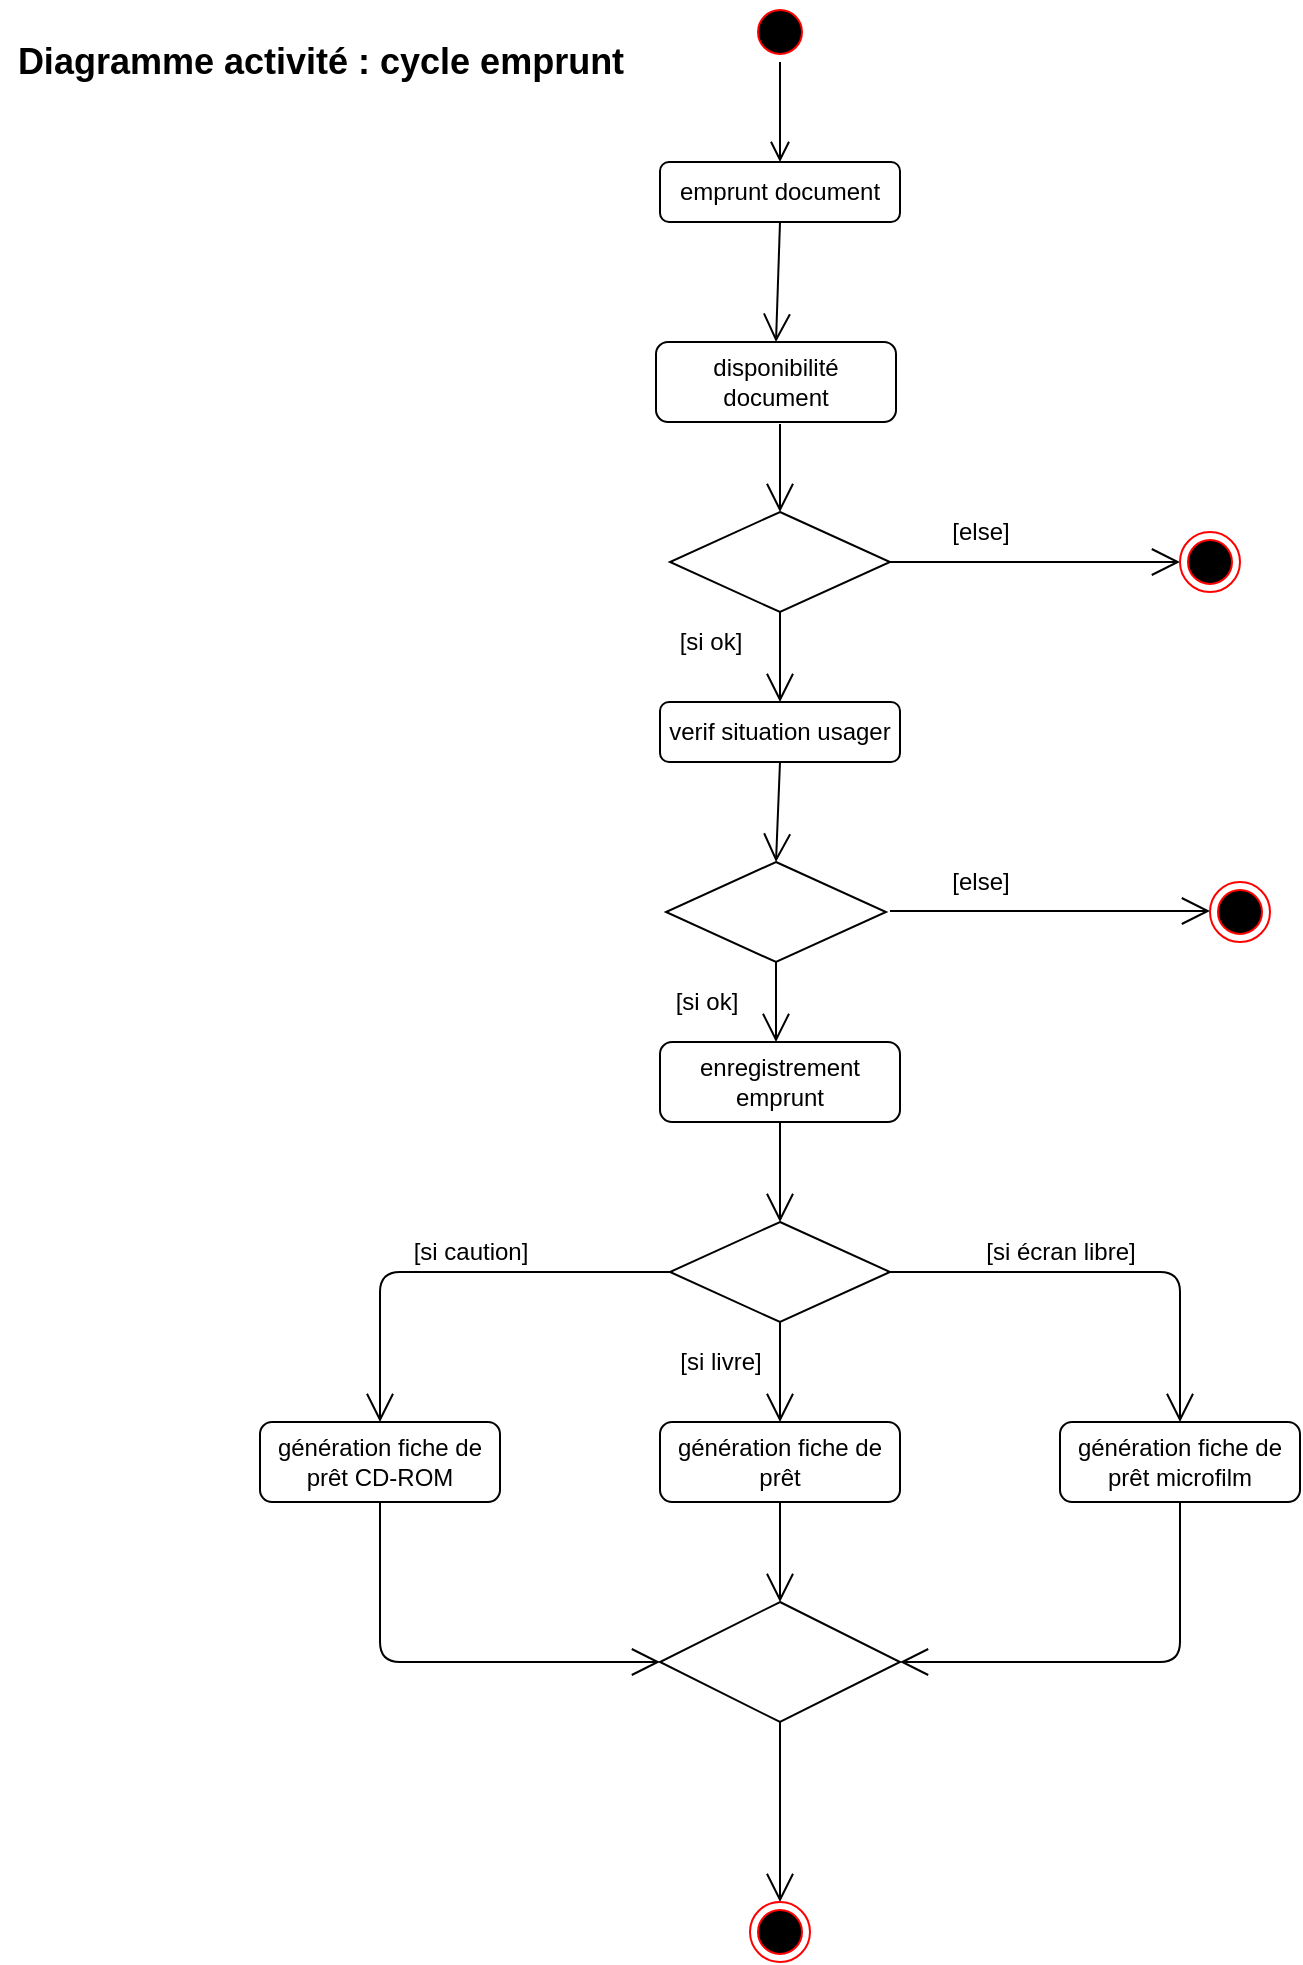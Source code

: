 <mxfile pages="1" version="11.2.2" type="device"><diagram id="q4lAye0Hd-mRY91qbkWp" name="Page-1"><mxGraphModel dx="1422" dy="764" grid="1" gridSize="10" guides="1" tooltips="1" connect="1" arrows="1" fold="1" page="1" pageScale="1" pageWidth="827" pageHeight="1169" math="0" shadow="0"><root><mxCell id="0"/><mxCell id="1" parent="0"/><mxCell id="NL0yQLGKQ-afrZYQwgNM-2" value="" style="ellipse;html=1;shape=startState;fillColor=#000000;strokeColor=#ff0000;" parent="1" vertex="1"><mxGeometry x="405" y="10" width="30" height="30" as="geometry"/></mxCell><mxCell id="NL0yQLGKQ-afrZYQwgNM-3" value="" style="edgeStyle=orthogonalEdgeStyle;html=1;verticalAlign=bottom;endArrow=open;endSize=8;strokeColor=#000000;entryX=0.5;entryY=0;entryDx=0;entryDy=0;" parent="1" source="NL0yQLGKQ-afrZYQwgNM-2" target="NL0yQLGKQ-afrZYQwgNM-4" edge="1"><mxGeometry relative="1" as="geometry"><mxPoint x="413" y="90" as="targetPoint"/></mxGeometry></mxCell><mxCell id="NL0yQLGKQ-afrZYQwgNM-4" value="emprunt document" style="rounded=1;whiteSpace=wrap;html=1;" parent="1" vertex="1"><mxGeometry x="360" y="90" width="120" height="30" as="geometry"/></mxCell><mxCell id="NL0yQLGKQ-afrZYQwgNM-9" value="" style="rhombus;whiteSpace=wrap;html=1;" parent="1" vertex="1"><mxGeometry x="365" y="265" width="110" height="50" as="geometry"/></mxCell><mxCell id="NL0yQLGKQ-afrZYQwgNM-12" value="&lt;font style=&quot;vertical-align: inherit&quot;&gt;&lt;font style=&quot;vertical-align: inherit&quot;&gt;&lt;font style=&quot;vertical-align: inherit&quot;&gt;&lt;font style=&quot;vertical-align: inherit&quot;&gt;[si ok]&lt;/font&gt;&lt;/font&gt;&lt;/font&gt;&lt;/font&gt;" style="text;html=1;resizable=0;autosize=1;align=center;verticalAlign=middle;points=[];fillColor=none;strokeColor=none;rounded=0;" parent="1" vertex="1"><mxGeometry x="360" y="320" width="50" height="20" as="geometry"/></mxCell><mxCell id="NL0yQLGKQ-afrZYQwgNM-13" value="" style="endArrow=open;endFill=1;endSize=12;html=1;exitX=1;exitY=0.5;exitDx=0;exitDy=0;entryX=0;entryY=0.5;entryDx=0;entryDy=0;" parent="1" source="NL0yQLGKQ-afrZYQwgNM-9" target="NL0yQLGKQ-afrZYQwgNM-15" edge="1"><mxGeometry width="160" relative="1" as="geometry"><mxPoint x="470" y="175" as="sourcePoint"/><mxPoint x="600" y="265" as="targetPoint"/><Array as="points"/></mxGeometry></mxCell><mxCell id="NL0yQLGKQ-afrZYQwgNM-14" value="&lt;font style=&quot;vertical-align: inherit&quot;&gt;&lt;font style=&quot;vertical-align: inherit&quot;&gt;[else]&lt;br&gt;&lt;/font&gt;&lt;/font&gt;" style="text;html=1;resizable=0;autosize=1;align=center;verticalAlign=middle;points=[];fillColor=none;strokeColor=none;rounded=0;" parent="1" vertex="1"><mxGeometry x="500" y="265" width="40" height="20" as="geometry"/></mxCell><mxCell id="NL0yQLGKQ-afrZYQwgNM-15" value="" style="ellipse;html=1;shape=endState;fillColor=#000000;strokeColor=#ff0000;" parent="1" vertex="1"><mxGeometry x="620" y="275" width="30" height="30" as="geometry"/></mxCell><mxCell id="NL0yQLGKQ-afrZYQwgNM-16" value="verif situation usager" style="rounded=1;whiteSpace=wrap;html=1;" parent="1" vertex="1"><mxGeometry x="360" y="360" width="120" height="30" as="geometry"/></mxCell><mxCell id="NL0yQLGKQ-afrZYQwgNM-21" value="" style="rhombus;whiteSpace=wrap;html=1;strokeColor=#000000;" parent="1" vertex="1"><mxGeometry x="363" y="440" width="110" height="50" as="geometry"/></mxCell><mxCell id="NL0yQLGKQ-afrZYQwgNM-33" value="disponibilité document" style="rounded=1;whiteSpace=wrap;html=1;strokeColor=#000000;" parent="1" vertex="1"><mxGeometry x="358" y="180" width="120" height="40" as="geometry"/></mxCell><mxCell id="NL0yQLGKQ-afrZYQwgNM-35" value="" style="endArrow=open;endFill=1;endSize=12;html=1;strokeColor=#000000;entryX=0.5;entryY=0;entryDx=0;entryDy=0;" parent="1" target="NL0yQLGKQ-afrZYQwgNM-9" edge="1"><mxGeometry width="160" relative="1" as="geometry"><mxPoint x="420" y="221" as="sourcePoint"/><mxPoint x="508" y="264.5" as="targetPoint"/></mxGeometry></mxCell><mxCell id="NL0yQLGKQ-afrZYQwgNM-36" value="" style="endArrow=open;endFill=1;endSize=12;html=1;strokeColor=#000000;exitX=0.5;exitY=1;exitDx=0;exitDy=0;entryX=0.5;entryY=0;entryDx=0;entryDy=0;" parent="1" source="NL0yQLGKQ-afrZYQwgNM-4" target="NL0yQLGKQ-afrZYQwgNM-33" edge="1"><mxGeometry width="160" relative="1" as="geometry"><mxPoint x="365" y="149.5" as="sourcePoint"/><mxPoint x="475" y="149.5" as="targetPoint"/></mxGeometry></mxCell><mxCell id="NL0yQLGKQ-afrZYQwgNM-37" value="" style="endArrow=open;endFill=1;endSize=12;html=1;strokeColor=#000000;exitX=0.5;exitY=1;exitDx=0;exitDy=0;" parent="1" source="NL0yQLGKQ-afrZYQwgNM-9" edge="1"><mxGeometry width="160" relative="1" as="geometry"><mxPoint x="390" y="360" as="sourcePoint"/><mxPoint x="420" y="360" as="targetPoint"/></mxGeometry></mxCell><mxCell id="NL0yQLGKQ-afrZYQwgNM-38" value="" style="endArrow=open;endFill=1;endSize=12;html=1;strokeColor=#000000;exitX=0.5;exitY=1;exitDx=0;exitDy=0;entryX=0.5;entryY=0;entryDx=0;entryDy=0;" parent="1" source="NL0yQLGKQ-afrZYQwgNM-16" target="NL0yQLGKQ-afrZYQwgNM-21" edge="1"><mxGeometry width="160" relative="1" as="geometry"><mxPoint x="420" y="420" as="sourcePoint"/><mxPoint x="430" y="440" as="targetPoint"/></mxGeometry></mxCell><mxCell id="NL0yQLGKQ-afrZYQwgNM-39" value="enregistrement emprunt" style="rounded=1;whiteSpace=wrap;html=1;strokeColor=#000000;" parent="1" vertex="1"><mxGeometry x="360" y="530" width="120" height="40" as="geometry"/></mxCell><mxCell id="NL0yQLGKQ-afrZYQwgNM-40" value="" style="endArrow=open;endFill=1;endSize=12;html=1;strokeColor=#000000;exitX=0.5;exitY=1;exitDx=0;exitDy=0;" parent="1" source="NL0yQLGKQ-afrZYQwgNM-21" edge="1"><mxGeometry width="160" relative="1" as="geometry"><mxPoint x="380" y="540" as="sourcePoint"/><mxPoint x="418" y="530" as="targetPoint"/></mxGeometry></mxCell><mxCell id="NL0yQLGKQ-afrZYQwgNM-41" value="" style="endArrow=open;endFill=1;endSize=12;html=1;strokeColor=#000000;" parent="1" edge="1"><mxGeometry width="160" relative="1" as="geometry"><mxPoint x="475" y="464.5" as="sourcePoint"/><mxPoint x="635" y="464.5" as="targetPoint"/></mxGeometry></mxCell><mxCell id="NL0yQLGKQ-afrZYQwgNM-42" value="" style="ellipse;html=1;shape=endState;fillColor=#000000;strokeColor=#ff0000;" parent="1" vertex="1"><mxGeometry x="635" y="450" width="30" height="30" as="geometry"/></mxCell><mxCell id="NL0yQLGKQ-afrZYQwgNM-43" value="" style="endArrow=open;endFill=1;endSize=12;html=1;strokeColor=#000000;exitX=0.5;exitY=1;exitDx=0;exitDy=0;" parent="1" source="NL0yQLGKQ-afrZYQwgNM-39" edge="1"><mxGeometry width="160" relative="1" as="geometry"><mxPoint x="360" y="590" as="sourcePoint"/><mxPoint x="420" y="620" as="targetPoint"/></mxGeometry></mxCell><mxCell id="NL0yQLGKQ-afrZYQwgNM-44" value="" style="rhombus;whiteSpace=wrap;html=1;" parent="1" vertex="1"><mxGeometry x="365" y="620" width="110" height="50" as="geometry"/></mxCell><mxCell id="NL0yQLGKQ-afrZYQwgNM-45" value="[si ok]" style="text;html=1;resizable=0;autosize=1;align=center;verticalAlign=middle;points=[];fillColor=none;strokeColor=none;rounded=0;" parent="1" vertex="1"><mxGeometry x="358" y="500" width="50" height="20" as="geometry"/></mxCell><mxCell id="NL0yQLGKQ-afrZYQwgNM-46" value="[else]&lt;br&gt;" style="text;html=1;resizable=0;autosize=1;align=center;verticalAlign=middle;points=[];fillColor=none;strokeColor=none;rounded=0;" parent="1" vertex="1"><mxGeometry x="500" y="440" width="40" height="20" as="geometry"/></mxCell><mxCell id="3S32seyQecIkKZ8WYg1t-1" value="" style="endArrow=open;endFill=1;endSize=12;html=1;exitX=0.5;exitY=1;exitDx=0;exitDy=0;" parent="1" source="NL0yQLGKQ-afrZYQwgNM-44" edge="1"><mxGeometry width="160" relative="1" as="geometry"><mxPoint x="355" y="720" as="sourcePoint"/><mxPoint x="420" y="720" as="targetPoint"/></mxGeometry></mxCell><mxCell id="3S32seyQecIkKZ8WYg1t-2" value="[si livre]" style="text;html=1;resizable=0;autosize=1;align=center;verticalAlign=middle;points=[];fillColor=none;strokeColor=none;rounded=0;" parent="1" vertex="1"><mxGeometry x="360" y="680" width="60" height="20" as="geometry"/></mxCell><mxCell id="3S32seyQecIkKZ8WYg1t-3" value="génération fiche de prêt" style="rounded=1;whiteSpace=wrap;html=1;" parent="1" vertex="1"><mxGeometry x="360" y="720" width="120" height="40" as="geometry"/></mxCell><mxCell id="3S32seyQecIkKZ8WYg1t-4" value="" style="endArrow=open;endFill=1;endSize=12;html=1;exitX=0;exitY=0.5;exitDx=0;exitDy=0;entryX=0.5;entryY=0;entryDx=0;entryDy=0;" parent="1" source="NL0yQLGKQ-afrZYQwgNM-44" edge="1" target="Ej7g_MA13Aj7RFRaulVu-2"><mxGeometry width="160" relative="1" as="geometry"><mxPoint x="90" y="710" as="sourcePoint"/><mxPoint x="140" y="645" as="targetPoint"/><Array as="points"><mxPoint x="220" y="645"/></Array></mxGeometry></mxCell><mxCell id="3S32seyQecIkKZ8WYg1t-5" value="" style="endArrow=open;endFill=1;endSize=12;html=1;exitX=1;exitY=0.5;exitDx=0;exitDy=0;entryX=0.5;entryY=0;entryDx=0;entryDy=0;" parent="1" source="NL0yQLGKQ-afrZYQwgNM-44" target="Ej7g_MA13Aj7RFRaulVu-4" edge="1"><mxGeometry width="160" relative="1" as="geometry"><mxPoint x="520" y="644.5" as="sourcePoint"/><mxPoint x="700" y="645" as="targetPoint"/><Array as="points"><mxPoint x="620" y="645"/></Array></mxGeometry></mxCell><mxCell id="3S32seyQecIkKZ8WYg1t-7" value="[si caution]" style="text;html=1;resizable=0;autosize=1;align=center;verticalAlign=middle;points=[];fillColor=none;strokeColor=none;rounded=0;" parent="1" vertex="1"><mxGeometry x="230" y="625" width="70" height="20" as="geometry"/></mxCell><mxCell id="3S32seyQecIkKZ8WYg1t-9" value="[si écran libre]" style="text;html=1;resizable=0;autosize=1;align=center;verticalAlign=middle;points=[];fillColor=none;strokeColor=none;rounded=0;" parent="1" vertex="1"><mxGeometry x="515" y="625" width="90" height="20" as="geometry"/></mxCell><mxCell id="3S32seyQecIkKZ8WYg1t-10" value="" style="endArrow=open;endFill=1;endSize=12;html=1;exitX=0.5;exitY=1;exitDx=0;exitDy=0;entryX=0.5;entryY=0;entryDx=0;entryDy=0;" parent="1" source="Ej7g_MA13Aj7RFRaulVu-5" edge="1" target="3S32seyQecIkKZ8WYg1t-11"><mxGeometry width="160" relative="1" as="geometry"><mxPoint x="420" y="890" as="sourcePoint"/><mxPoint x="420" y="950" as="targetPoint"/><Array as="points"/></mxGeometry></mxCell><mxCell id="3S32seyQecIkKZ8WYg1t-11" value="" style="ellipse;html=1;shape=endState;fillColor=#000000;strokeColor=#ff0000;" parent="1" vertex="1"><mxGeometry x="405" y="960" width="30" height="30" as="geometry"/></mxCell><mxCell id="3S32seyQecIkKZ8WYg1t-12" value="&lt;h3&gt;&lt;font style=&quot;font-size: 18px&quot;&gt;Diagramme activité : cycle emprunt&lt;/font&gt;&lt;/h3&gt;" style="text;html=1;resizable=0;autosize=1;align=center;verticalAlign=middle;points=[];fillColor=none;strokeColor=none;rounded=0;" parent="1" vertex="1"><mxGeometry x="30" y="15" width="320" height="50" as="geometry"/></mxCell><mxCell id="Ej7g_MA13Aj7RFRaulVu-2" value="génération fiche de prêt CD-ROM" style="rounded=1;whiteSpace=wrap;html=1;" vertex="1" parent="1"><mxGeometry x="160" y="720" width="120" height="40" as="geometry"/></mxCell><mxCell id="Ej7g_MA13Aj7RFRaulVu-4" value="génération fiche de prêt microfilm" style="rounded=1;whiteSpace=wrap;html=1;" vertex="1" parent="1"><mxGeometry x="560" y="720" width="120" height="40" as="geometry"/></mxCell><mxCell id="Ej7g_MA13Aj7RFRaulVu-5" value="" style="rhombus;whiteSpace=wrap;html=1;" vertex="1" parent="1"><mxGeometry x="360" y="810" width="120" height="60" as="geometry"/></mxCell><mxCell id="Ej7g_MA13Aj7RFRaulVu-6" value="" style="endArrow=open;endFill=1;endSize=12;html=1;exitX=0.5;exitY=1;exitDx=0;exitDy=0;entryX=0.5;entryY=0;entryDx=0;entryDy=0;" edge="1" parent="1" source="3S32seyQecIkKZ8WYg1t-3" target="Ej7g_MA13Aj7RFRaulVu-5"><mxGeometry width="160" relative="1" as="geometry"><mxPoint x="420" y="784.5" as="sourcePoint"/><mxPoint x="500" y="784.5" as="targetPoint"/></mxGeometry></mxCell><mxCell id="Ej7g_MA13Aj7RFRaulVu-7" value="" style="endArrow=open;endFill=1;endSize=12;html=1;exitX=0.5;exitY=1;exitDx=0;exitDy=0;entryX=0;entryY=0.5;entryDx=0;entryDy=0;" edge="1" parent="1" source="Ej7g_MA13Aj7RFRaulVu-2" target="Ej7g_MA13Aj7RFRaulVu-5"><mxGeometry width="160" relative="1" as="geometry"><mxPoint x="145" y="840" as="sourcePoint"/><mxPoint x="295" y="839.5" as="targetPoint"/><Array as="points"><mxPoint x="220" y="840"/></Array></mxGeometry></mxCell><mxCell id="Ej7g_MA13Aj7RFRaulVu-8" value="" style="endArrow=open;endFill=1;endSize=12;html=1;exitX=0.5;exitY=1;exitDx=0;exitDy=0;entryX=1;entryY=0.5;entryDx=0;entryDy=0;" edge="1" parent="1" source="Ej7g_MA13Aj7RFRaulVu-4" target="Ej7g_MA13Aj7RFRaulVu-5"><mxGeometry width="160" relative="1" as="geometry"><mxPoint x="540" y="839.5" as="sourcePoint"/><mxPoint x="700" y="839.5" as="targetPoint"/><Array as="points"><mxPoint x="620" y="840"/></Array></mxGeometry></mxCell></root></mxGraphModel></diagram></mxfile>
